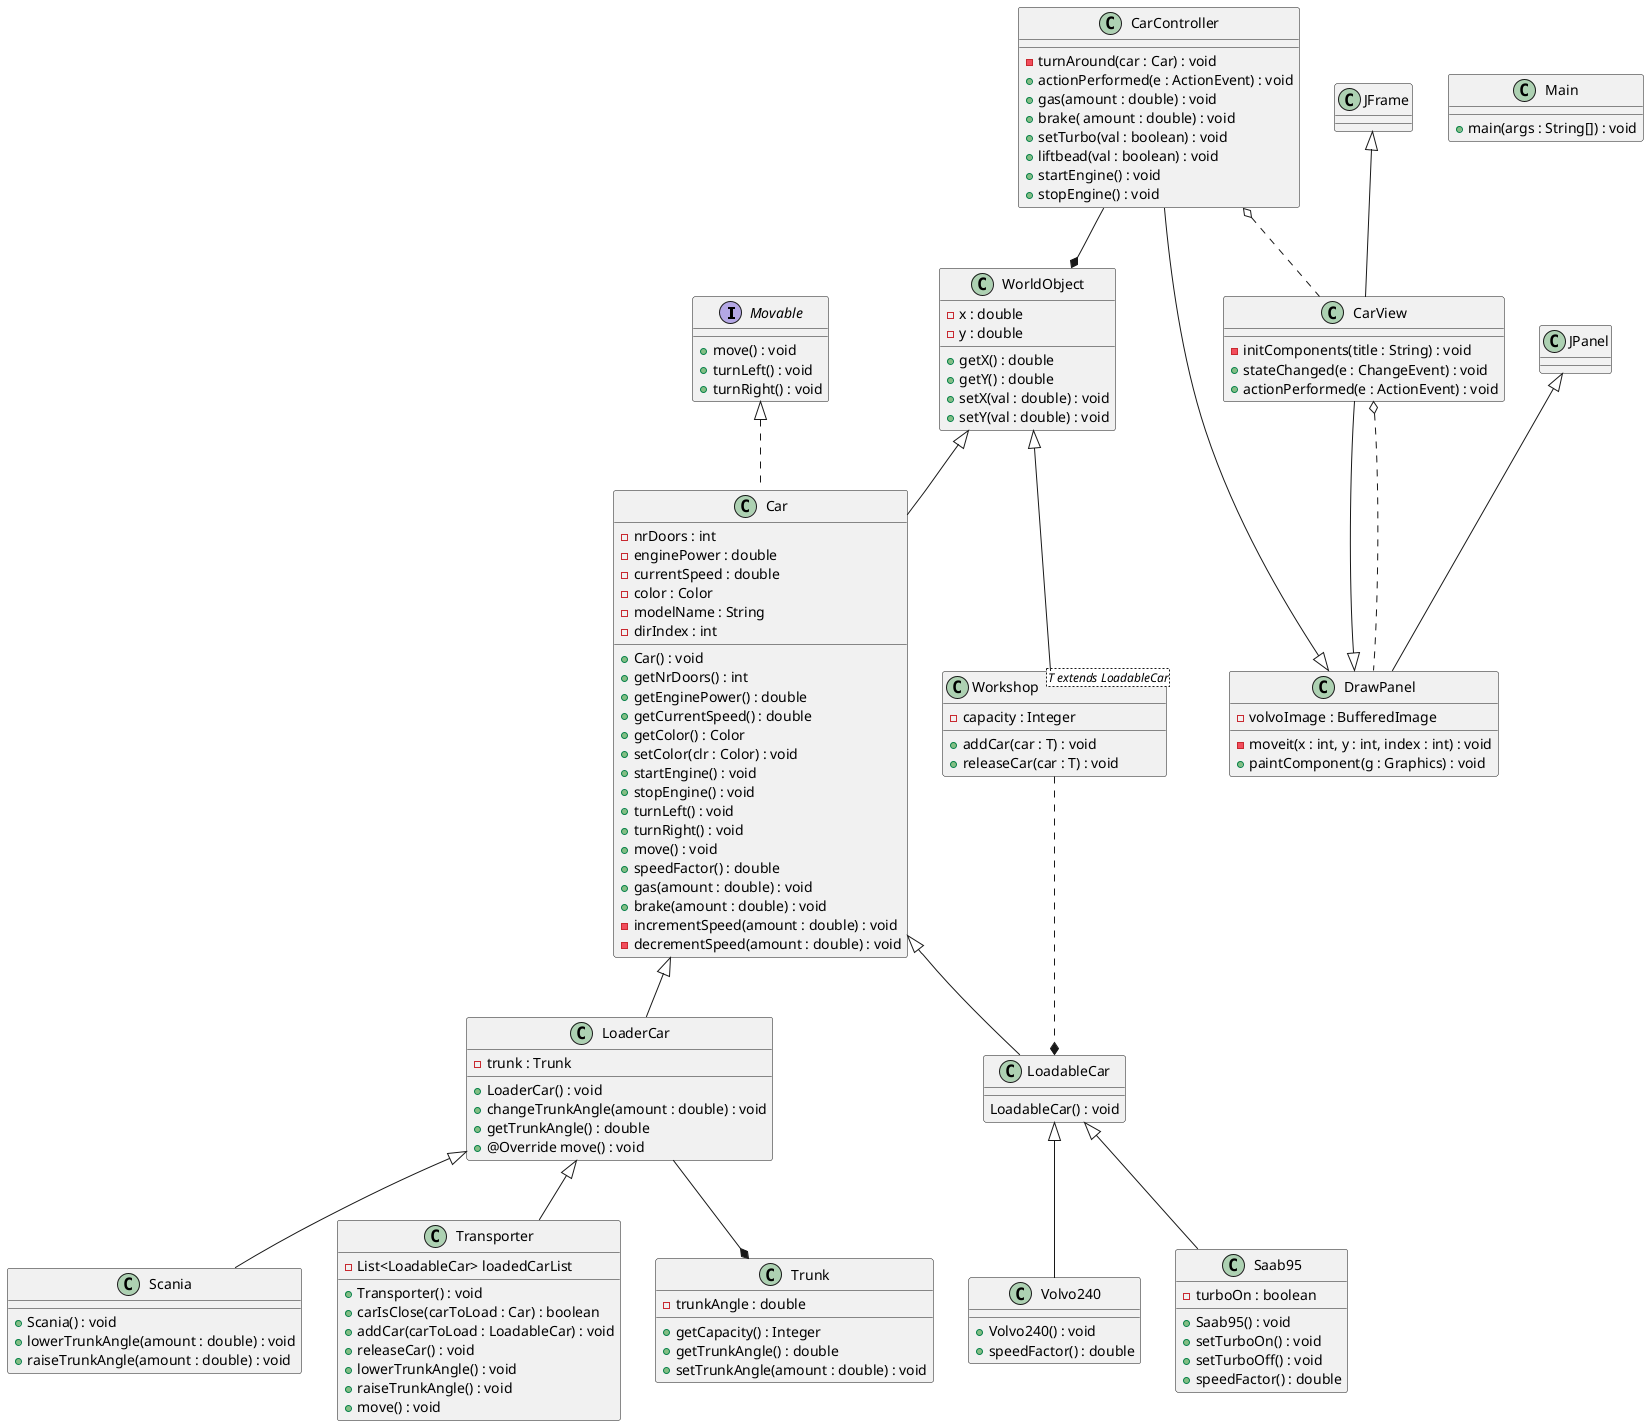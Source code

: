 @startuml
@startuml
interface Movable {
  + move() : void
  + turnLeft() : void
  + turnRight() : void
}

class WorldObject {
    - x : double
    - y : double
    + getX() : double
    + getY() : double
    + setX(val : double) : void
    + setY(val : double) : void
}


class Car extends WorldObject implements Movable {
  - nrDoors : int
  - enginePower : double
  - currentSpeed : double
  - color : Color
  - modelName : String
  - dirIndex : int
    + Car() : void
  + getNrDoors() : int
  + getEnginePower() : double
  + getCurrentSpeed() : double
  + getColor() : Color
  + setColor(clr : Color) : void
  + startEngine() : void
  + stopEngine() : void
  + turnLeft() : void
  + turnRight() : void
  + move() : void
  + speedFactor() : double
  + gas(amount : double) : void
  + brake(amount : double) : void
  - incrementSpeed(amount : double) : void
  - decrementSpeed(amount : double) : void
}

class LoadableCar extends Car {
    LoadableCar() : void
}

class LoaderCar extends Car {
  - trunk : Trunk
  + LoaderCar() : void
  + changeTrunkAngle(amount : double) : void
  + getTrunkAngle() : double
  + @Override move() : void
}

class Saab95 extends LoadableCar {
  - turboOn : boolean
    + Saab95() : void
  + setTurboOn() : void
  + setTurboOff() : void
  + speedFactor() : double
}

class Scania extends LoaderCar {
  + Scania() : void
  + lowerTrunkAngle(amount : double) : void
  + raiseTrunkAngle(amount : double) : void
}

class Transporter extends LoaderCar {
  - List<LoadableCar> loadedCarList
  + Transporter() : void
  + carIsClose(carToLoad : Car) : boolean
  + addCar(carToLoad : LoadableCar) : void
  + releaseCar() : void
  + lowerTrunkAngle() : void
  + raiseTrunkAngle() : void
  + move() : void
}

class Volvo240 extends LoadableCar {
    + Volvo240() : void
  + speedFactor() : double
}

class Workshop<T extends LoadableCar> extends WorldObject {
  - capacity : Integer
  + addCar(car : T) : void
  + releaseCar(car : T) : void
}

class Trunk {
  - trunkAngle : double
  + getCapacity() : Integer
  + getTrunkAngle() : double
  + setTrunkAngle(amount : double) : void
}

class CarController {
  - turnAround(car : Car) : void
  + actionPerformed(e : ActionEvent) : void
  + gas(amount : double) : void
  + brake( amount : double) : void
  + setTurbo(val : boolean) : void
  + liftbead(val : boolean) : void
  + startEngine() : void
  + stopEngine() : void

}


class CarView extends JFrame {
  - initComponents(title : String) : void
  + stateChanged(e : ChangeEvent) : void
  + actionPerformed(e : ActionEvent) : void
}


class DrawPanel extends JPanel {
  - volvoImage : BufferedImage
  - moveit(x : int, y : int, index : int) : void
  + paintComponent(g : Graphics) : void
}

class Main {
  + main(args : String[]) : void
}


LoaderCar --* Trunk
Workshop ..* LoadableCar
CarController --|> DrawPanel
CarView --|> DrawPanel
CarController o.. CarView
CarView o.. DrawPanel
CarController --* WorldObject
@enduml

@enduml
